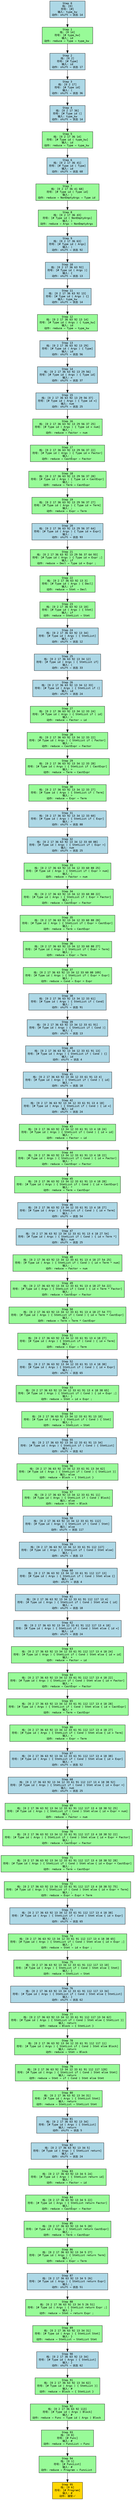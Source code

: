 digraph ParseFlow {
  rankdir=TB;
  node [shape=box, fontname="monospace", fontsize=10];
  edge [fontname="monospace"];
  step0 [label="Step 0\n栈: [0]\n符号: [#]\n输入: type_kw\n动作: shift → 状态 14", style=filled, fillcolor=lightblue];
  step1 [label="Step 1\n栈: [0 14]\n符号: [# type_kw]\n输入: id\n动作: reduce → Type → type_kw ", style=filled, fillcolor=palegreen];
  step2 [label="Step 2\n栈: [0 2]\n符号: [# Type]\n输入: id\n动作: shift → 状态 17", style=filled, fillcolor=lightblue];
  step3 [label="Step 3\n栈: [0 2 17]\n符号: [# Type id]\n输入: (\n动作: shift → 状态 36", style=filled, fillcolor=lightblue];
  step4 [label="Step 4\n栈: [0 2 17 36]\n符号: [# Type id (]\n输入: type_kw\n动作: shift → 状态 14", style=filled, fillcolor=lightblue];
  step5 [label="Step 5\n栈: [0 2 17 36 14]\n符号: [# Type id ( type_kw]\n输入: id\n动作: reduce → Type → type_kw ", style=filled, fillcolor=palegreen];
  step6 [label="Step 6\n栈: [0 2 17 36 41]\n符号: [# Type id ( Type]\n输入: id\n动作: shift → 状态 68", style=filled, fillcolor=lightblue];
  step7 [label="Step 7\n栈: [0 2 17 36 41 68]\n符号: [# Type id ( Type id]\n输入: )\n动作: reduce → NonEmptyArgs → Type id ", style=filled, fillcolor=palegreen];
  step8 [label="Step 8\n栈: [0 2 17 36 43]\n符号: [# Type id ( NonEmptyArgs]\n输入: )\n动作: reduce → Args → NonEmptyArgs ", style=filled, fillcolor=palegreen];
  step9 [label="Step 9\n栈: [0 2 17 36 63]\n符号: [# Type id ( Args]\n输入: )\n动作: shift → 状态 92", style=filled, fillcolor=lightblue];
  step10 [label="Step 10\n栈: [0 2 17 36 63 92]\n符号: [# Type id ( Args )]\n输入: {\n动作: shift → 状态 13", style=filled, fillcolor=lightblue];
  step11 [label="Step 11\n栈: [0 2 17 36 63 92 13]\n符号: [# Type id ( Args ) {]\n输入: type_kw\n动作: shift → 状态 14", style=filled, fillcolor=lightblue];
  step12 [label="Step 12\n栈: [0 2 17 36 63 92 13 14]\n符号: [# Type id ( Args ) { type_kw]\n输入: id\n动作: reduce → Type → type_kw ", style=filled, fillcolor=palegreen];
  step13 [label="Step 13\n栈: [0 2 17 36 63 92 13 29]\n符号: [# Type id ( Args ) { Type]\n输入: id\n动作: shift → 状态 56", style=filled, fillcolor=lightblue];
  step14 [label="Step 14\n栈: [0 2 17 36 63 92 13 29 56]\n符号: [# Type id ( Args ) { Type id]\n输入: =\n动作: shift → 状态 37", style=filled, fillcolor=lightblue];
  step15 [label="Step 15\n栈: [0 2 17 36 63 92 13 29 56 37]\n符号: [# Type id ( Args ) { Type id =]\n输入: num\n动作: shift → 状态 25", style=filled, fillcolor=lightblue];
  step16 [label="Step 16\n栈: [0 2 17 36 63 92 13 29 56 37 25]\n符号: [# Type id ( Args ) { Type id = num]\n输入: ;\n动作: reduce → Factor → num ", style=filled, fillcolor=palegreen];
  step17 [label="Step 17\n栈: [0 2 17 36 63 92 13 29 56 37 22]\n符号: [# Type id ( Args ) { Type id = Factor]\n输入: ;\n动作: reduce → CastExpr → Factor ", style=filled, fillcolor=palegreen];
  step18 [label="Step 18\n栈: [0 2 17 36 63 92 13 29 56 37 28]\n符号: [# Type id ( Args ) { Type id = CastExpr]\n输入: ;\n动作: reduce → Term → CastExpr ", style=filled, fillcolor=palegreen];
  step19 [label="Step 19\n栈: [0 2 17 36 63 92 13 29 56 37 27]\n符号: [# Type id ( Args ) { Type id = Term]\n输入: ;\n动作: reduce → Expr → Term ", style=filled, fillcolor=palegreen];
  step20 [label="Step 20\n栈: [0 2 17 36 63 92 13 29 56 37 64]\n符号: [# Type id ( Args ) { Type id = Expr]\n输入: ;\n动作: shift → 状态 93", style=filled, fillcolor=lightblue];
  step21 [label="Step 21\n栈: [0 2 17 36 63 92 13 29 56 37 64 93]\n符号: [# Type id ( Args ) { Type id = Expr ;]\n输入: if\n动作: reduce → Decl → Type id = Expr ; ", style=filled, fillcolor=palegreen];
  step22 [label="Step 22\n栈: [0 2 17 36 63 92 13 3]\n符号: [# Type id ( Args ) { Decl]\n输入: if\n动作: reduce → Stmt → Decl ", style=filled, fillcolor=palegreen];
  step23 [label="Step 23\n栈: [0 2 17 36 63 92 13 10]\n符号: [# Type id ( Args ) { Stmt]\n输入: if\n动作: reduce → StmtList → Stmt ", style=filled, fillcolor=palegreen];
  step24 [label="Step 24\n栈: [0 2 17 36 63 92 13 34]\n符号: [# Type id ( Args ) { StmtList]\n输入: if\n动作: shift → 状态 12", style=filled, fillcolor=lightblue];
  step25 [label="Step 25\n栈: [0 2 17 36 63 92 13 34 12]\n符号: [# Type id ( Args ) { StmtList if]\n输入: (\n动作: shift → 状态 33", style=filled, fillcolor=lightblue];
  step26 [label="Step 26\n栈: [0 2 17 36 63 92 13 34 12 33]\n符号: [# Type id ( Args ) { StmtList if (]\n输入: id\n动作: shift → 状态 24", style=filled, fillcolor=lightblue];
  step27 [label="Step 27\n栈: [0 2 17 36 63 92 13 34 12 33 24]\n符号: [# Type id ( Args ) { StmtList if ( id]\n输入: >\n动作: reduce → Factor → id ", style=filled, fillcolor=palegreen];
  step28 [label="Step 28\n栈: [0 2 17 36 63 92 13 34 12 33 22]\n符号: [# Type id ( Args ) { StmtList if ( Factor]\n输入: >\n动作: reduce → CastExpr → Factor ", style=filled, fillcolor=palegreen];
  step29 [label="Step 29\n栈: [0 2 17 36 63 92 13 34 12 33 28]\n符号: [# Type id ( Args ) { StmtList if ( CastExpr]\n输入: >\n动作: reduce → Term → CastExpr ", style=filled, fillcolor=palegreen];
  step30 [label="Step 30\n栈: [0 2 17 36 63 92 13 34 12 33 27]\n符号: [# Type id ( Args ) { StmtList if ( Term]\n输入: >\n动作: reduce → Expr → Term ", style=filled, fillcolor=palegreen];
  step31 [label="Step 31\n栈: [0 2 17 36 63 92 13 34 12 33 60]\n符号: [# Type id ( Args ) { StmtList if ( Expr]\n输入: >\n动作: shift → 状态 88", style=filled, fillcolor=lightblue];
  step32 [label="Step 32\n栈: [0 2 17 36 63 92 13 34 12 33 60 88]\n符号: [# Type id ( Args ) { StmtList if ( Expr >]\n输入: num\n动作: shift → 状态 25", style=filled, fillcolor=lightblue];
  step33 [label="Step 33\n栈: [0 2 17 36 63 92 13 34 12 33 60 88 25]\n符号: [# Type id ( Args ) { StmtList if ( Expr > num]\n输入: )\n动作: reduce → Factor → num ", style=filled, fillcolor=palegreen];
  step34 [label="Step 34\n栈: [0 2 17 36 63 92 13 34 12 33 60 88 22]\n符号: [# Type id ( Args ) { StmtList if ( Expr > Factor]\n输入: )\n动作: reduce → CastExpr → Factor ", style=filled, fillcolor=palegreen];
  step35 [label="Step 35\n栈: [0 2 17 36 63 92 13 34 12 33 60 88 28]\n符号: [# Type id ( Args ) { StmtList if ( Expr > CastExpr]\n输入: )\n动作: reduce → Term → CastExpr ", style=filled, fillcolor=palegreen];
  step36 [label="Step 36\n栈: [0 2 17 36 63 92 13 34 12 33 60 88 27]\n符号: [# Type id ( Args ) { StmtList if ( Expr > Term]\n输入: )\n动作: reduce → Expr → Term ", style=filled, fillcolor=palegreen];
  step37 [label="Step 37\n栈: [0 2 17 36 63 92 13 34 12 33 60 88 109]\n符号: [# Type id ( Args ) { StmtList if ( Expr > Expr]\n输入: )\n动作: reduce → Cond → Expr > Expr ", style=filled, fillcolor=palegreen];
  step38 [label="Step 38\n栈: [0 2 17 36 63 92 13 34 12 33 61]\n符号: [# Type id ( Args ) { StmtList if ( Cond]\n输入: )\n动作: shift → 状态 91", style=filled, fillcolor=lightblue];
  step39 [label="Step 39\n栈: [0 2 17 36 63 92 13 34 12 33 61 91]\n符号: [# Type id ( Args ) { StmtList if ( Cond )]\n输入: {\n动作: shift → 状态 13", style=filled, fillcolor=lightblue];
  step40 [label="Step 40\n栈: [0 2 17 36 63 92 13 34 12 33 61 91 13]\n符号: [# Type id ( Args ) { StmtList if ( Cond ) {]\n输入: id\n动作: shift → 状态 4", style=filled, fillcolor=lightblue];
  step41 [label="Step 41\n栈: [0 2 17 36 63 92 13 34 12 33 61 91 13 4]\n符号: [# Type id ( Args ) { StmtList if ( Cond ) { id]\n输入: =\n动作: shift → 状态 18", style=filled, fillcolor=lightblue];
  step42 [label="Step 42\n栈: [0 2 17 36 63 92 13 34 12 33 61 91 13 4 18]\n符号: [# Type id ( Args ) { StmtList if ( Cond ) { id =]\n输入: id\n动作: shift → 状态 24", style=filled, fillcolor=lightblue];
  step43 [label="Step 43\n栈: [0 2 17 36 63 92 13 34 12 33 61 91 13 4 18 24]\n符号: [# Type id ( Args ) { StmtList if ( Cond ) { id = id]\n输入: *\n动作: reduce → Factor → id ", style=filled, fillcolor=palegreen];
  step44 [label="Step 44\n栈: [0 2 17 36 63 92 13 34 12 33 61 91 13 4 18 22]\n符号: [# Type id ( Args ) { StmtList if ( Cond ) { id = Factor]\n输入: *\n动作: reduce → CastExpr → Factor ", style=filled, fillcolor=palegreen];
  step45 [label="Step 45\n栈: [0 2 17 36 63 92 13 34 12 33 61 91 13 4 18 28]\n符号: [# Type id ( Args ) { StmtList if ( Cond ) { id = CastExpr]\n输入: *\n动作: reduce → Term → CastExpr ", style=filled, fillcolor=palegreen];
  step46 [label="Step 46\n栈: [0 2 17 36 63 92 13 34 12 33 61 91 13 4 18 27]\n符号: [# Type id ( Args ) { StmtList if ( Cond ) { id = Term]\n输入: *\n动作: shift → 状态 54", style=filled, fillcolor=lightblue];
  step47 [label="Step 47\n栈: [0 2 17 36 63 92 13 34 12 33 61 91 13 4 18 27 54]\n符号: [# Type id ( Args ) { StmtList if ( Cond ) { id = Term *]\n输入: num\n动作: shift → 状态 25", style=filled, fillcolor=lightblue];
  step48 [label="Step 48\n栈: [0 2 17 36 63 92 13 34 12 33 61 91 13 4 18 27 54 25]\n符号: [# Type id ( Args ) { StmtList if ( Cond ) { id = Term * num]\n输入: ;\n动作: reduce → Factor → num ", style=filled, fillcolor=palegreen];
  step49 [label="Step 49\n栈: [0 2 17 36 63 92 13 34 12 33 61 91 13 4 18 27 54 22]\n符号: [# Type id ( Args ) { StmtList if ( Cond ) { id = Term * Factor]\n输入: ;\n动作: reduce → CastExpr → Factor ", style=filled, fillcolor=palegreen];
  step50 [label="Step 50\n栈: [0 2 17 36 63 92 13 34 12 33 61 91 13 4 18 27 54 77]\n符号: [# Type id ( Args ) { StmtList if ( Cond ) { id = Term * CastExpr]\n输入: ;\n动作: reduce → Term → Term * CastExpr ", style=filled, fillcolor=palegreen];
  step51 [label="Step 51\n栈: [0 2 17 36 63 92 13 34 12 33 61 91 13 4 18 27]\n符号: [# Type id ( Args ) { StmtList if ( Cond ) { id = Term]\n输入: ;\n动作: reduce → Expr → Term ", style=filled, fillcolor=palegreen];
  step52 [label="Step 52\n栈: [0 2 17 36 63 92 13 34 12 33 61 91 13 4 18 38]\n符号: [# Type id ( Args ) { StmtList if ( Cond ) { id = Expr]\n输入: ;\n动作: shift → 状态 65", style=filled, fillcolor=lightblue];
  step53 [label="Step 53\n栈: [0 2 17 36 63 92 13 34 12 33 61 91 13 4 18 38 65]\n符号: [# Type id ( Args ) { StmtList if ( Cond ) { id = Expr ;]\n输入: }\n动作: reduce → Stmt → id = Expr ; ", style=filled, fillcolor=palegreen];
  step54 [label="Step 54\n栈: [0 2 17 36 63 92 13 34 12 33 61 91 13 10]\n符号: [# Type id ( Args ) { StmtList if ( Cond ) { Stmt]\n输入: }\n动作: reduce → StmtList → Stmt ", style=filled, fillcolor=palegreen];
  step55 [label="Step 55\n栈: [0 2 17 36 63 92 13 34 12 33 61 91 13 34]\n符号: [# Type id ( Args ) { StmtList if ( Cond ) { StmtList]\n输入: }\n动作: shift → 状态 62", style=filled, fillcolor=lightblue];
  step56 [label="Step 56\n栈: [0 2 17 36 63 92 13 34 12 33 61 91 13 34 62]\n符号: [# Type id ( Args ) { StmtList if ( Cond ) { StmtList }]\n输入: else\n动作: reduce → Block → { StmtList } ", style=filled, fillcolor=palegreen];
  step57 [label="Step 57\n栈: [0 2 17 36 63 92 13 34 12 33 61 91 11]\n符号: [# Type id ( Args ) { StmtList if ( Cond ) Block]\n输入: else\n动作: reduce → Stmt → Block ", style=filled, fillcolor=palegreen];
  step58 [label="Step 58\n栈: [0 2 17 36 63 92 13 34 12 33 61 91 112]\n符号: [# Type id ( Args ) { StmtList if ( Cond ) Stmt]\n输入: else\n动作: shift → 状态 117", style=filled, fillcolor=lightblue];
  step59 [label="Step 59\n栈: [0 2 17 36 63 92 13 34 12 33 61 91 112 117]\n符号: [# Type id ( Args ) { StmtList if ( Cond ) Stmt else]\n输入: {\n动作: shift → 状态 13", style=filled, fillcolor=lightblue];
  step60 [label="Step 60\n栈: [0 2 17 36 63 92 13 34 12 33 61 91 112 117 13]\n符号: [# Type id ( Args ) { StmtList if ( Cond ) Stmt else {]\n输入: id\n动作: shift → 状态 4", style=filled, fillcolor=lightblue];
  step61 [label="Step 61\n栈: [0 2 17 36 63 92 13 34 12 33 61 91 112 117 13 4]\n符号: [# Type id ( Args ) { StmtList if ( Cond ) Stmt else { id]\n输入: =\n动作: shift → 状态 18", style=filled, fillcolor=lightblue];
  step62 [label="Step 62\n栈: [0 2 17 36 63 92 13 34 12 33 61 91 112 117 13 4 18]\n符号: [# Type id ( Args ) { StmtList if ( Cond ) Stmt else { id =]\n输入: id\n动作: shift → 状态 24", style=filled, fillcolor=lightblue];
  step63 [label="Step 63\n栈: [0 2 17 36 63 92 13 34 12 33 61 91 112 117 13 4 18 24]\n符号: [# Type id ( Args ) { StmtList if ( Cond ) Stmt else { id = id]\n输入: +\n动作: reduce → Factor → id ", style=filled, fillcolor=palegreen];
  step64 [label="Step 64\n栈: [0 2 17 36 63 92 13 34 12 33 61 91 112 117 13 4 18 22]\n符号: [# Type id ( Args ) { StmtList if ( Cond ) Stmt else { id = Factor]\n输入: +\n动作: reduce → CastExpr → Factor ", style=filled, fillcolor=palegreen];
  step65 [label="Step 65\n栈: [0 2 17 36 63 92 13 34 12 33 61 91 112 117 13 4 18 28]\n符号: [# Type id ( Args ) { StmtList if ( Cond ) Stmt else { id = CastExpr]\n输入: +\n动作: reduce → Term → CastExpr ", style=filled, fillcolor=palegreen];
  step66 [label="Step 66\n栈: [0 2 17 36 63 92 13 34 12 33 61 91 112 117 13 4 18 27]\n符号: [# Type id ( Args ) { StmtList if ( Cond ) Stmt else { id = Term]\n输入: +\n动作: reduce → Expr → Term ", style=filled, fillcolor=palegreen];
  step67 [label="Step 67\n栈: [0 2 17 36 63 92 13 34 12 33 61 91 112 117 13 4 18 38]\n符号: [# Type id ( Args ) { StmtList if ( Cond ) Stmt else { id = Expr]\n输入: +\n动作: shift → 状态 52", style=filled, fillcolor=lightblue];
  step68 [label="Step 68\n栈: [0 2 17 36 63 92 13 34 12 33 61 91 112 117 13 4 18 38 52]\n符号: [# Type id ( Args ) { StmtList if ( Cond ) Stmt else { id = Expr +]\n输入: num\n动作: shift → 状态 25", style=filled, fillcolor=lightblue];
  step69 [label="Step 69\n栈: [0 2 17 36 63 92 13 34 12 33 61 91 112 117 13 4 18 38 52 25]\n符号: [# Type id ( Args ) { StmtList if ( Cond ) Stmt else { id = Expr + num]\n输入: ;\n动作: reduce → Factor → num ", style=filled, fillcolor=palegreen];
  step70 [label="Step 70\n栈: [0 2 17 36 63 92 13 34 12 33 61 91 112 117 13 4 18 38 52 22]\n符号: [# Type id ( Args ) { StmtList if ( Cond ) Stmt else { id = Expr + Factor]\n输入: ;\n动作: reduce → CastExpr → Factor ", style=filled, fillcolor=palegreen];
  step71 [label="Step 71\n栈: [0 2 17 36 63 92 13 34 12 33 61 91 112 117 13 4 18 38 52 28]\n符号: [# Type id ( Args ) { StmtList if ( Cond ) Stmt else { id = Expr + CastExpr]\n输入: ;\n动作: reduce → Term → CastExpr ", style=filled, fillcolor=palegreen];
  step72 [label="Step 72\n栈: [0 2 17 36 63 92 13 34 12 33 61 91 112 117 13 4 18 38 52 75]\n符号: [# Type id ( Args ) { StmtList if ( Cond ) Stmt else { id = Expr + Term]\n输入: ;\n动作: reduce → Expr → Expr + Term ", style=filled, fillcolor=palegreen];
  step73 [label="Step 73\n栈: [0 2 17 36 63 92 13 34 12 33 61 91 112 117 13 4 18 38]\n符号: [# Type id ( Args ) { StmtList if ( Cond ) Stmt else { id = Expr]\n输入: ;\n动作: shift → 状态 65", style=filled, fillcolor=lightblue];
  step74 [label="Step 74\n栈: [0 2 17 36 63 92 13 34 12 33 61 91 112 117 13 4 18 38 65]\n符号: [# Type id ( Args ) { StmtList if ( Cond ) Stmt else { id = Expr ;]\n输入: }\n动作: reduce → Stmt → id = Expr ; ", style=filled, fillcolor=palegreen];
  step75 [label="Step 75\n栈: [0 2 17 36 63 92 13 34 12 33 61 91 112 117 13 10]\n符号: [# Type id ( Args ) { StmtList if ( Cond ) Stmt else { Stmt]\n输入: }\n动作: reduce → StmtList → Stmt ", style=filled, fillcolor=palegreen];
  step76 [label="Step 76\n栈: [0 2 17 36 63 92 13 34 12 33 61 91 112 117 13 34]\n符号: [# Type id ( Args ) { StmtList if ( Cond ) Stmt else { StmtList]\n输入: }\n动作: shift → 状态 62", style=filled, fillcolor=lightblue];
  step77 [label="Step 77\n栈: [0 2 17 36 63 92 13 34 12 33 61 91 112 117 13 34 62]\n符号: [# Type id ( Args ) { StmtList if ( Cond ) Stmt else { StmtList }]\n输入: return\n动作: reduce → Block → { StmtList } ", style=filled, fillcolor=palegreen];
  step78 [label="Step 78\n栈: [0 2 17 36 63 92 13 34 12 33 61 91 112 117 11]\n符号: [# Type id ( Args ) { StmtList if ( Cond ) Stmt else Block]\n输入: return\n动作: reduce → Stmt → Block ", style=filled, fillcolor=palegreen];
  step79 [label="Step 79\n栈: [0 2 17 36 63 92 13 34 12 33 61 91 112 117 120]\n符号: [# Type id ( Args ) { StmtList if ( Cond ) Stmt else Stmt]\n输入: return\n动作: reduce → Stmt → if ( Cond ) Stmt else Stmt ", style=filled, fillcolor=palegreen];
  step80 [label="Step 80\n栈: [0 2 17 36 63 92 13 34 31]\n符号: [# Type id ( Args ) { StmtList Stmt]\n输入: return\n动作: reduce → StmtList → StmtList Stmt ", style=filled, fillcolor=palegreen];
  step81 [label="Step 81\n栈: [0 2 17 36 63 92 13 34]\n符号: [# Type id ( Args ) { StmtList]\n输入: return\n动作: shift → 状态 5", style=filled, fillcolor=lightblue];
  step82 [label="Step 82\n栈: [0 2 17 36 63 92 13 34 5]\n符号: [# Type id ( Args ) { StmtList return]\n输入: id\n动作: shift → 状态 24", style=filled, fillcolor=lightblue];
  step83 [label="Step 83\n栈: [0 2 17 36 63 92 13 34 5 24]\n符号: [# Type id ( Args ) { StmtList return id]\n输入: ;\n动作: reduce → Factor → id ", style=filled, fillcolor=palegreen];
  step84 [label="Step 84\n栈: [0 2 17 36 63 92 13 34 5 22]\n符号: [# Type id ( Args ) { StmtList return Factor]\n输入: ;\n动作: reduce → CastExpr → Factor ", style=filled, fillcolor=palegreen];
  step85 [label="Step 85\n栈: [0 2 17 36 63 92 13 34 5 28]\n符号: [# Type id ( Args ) { StmtList return CastExpr]\n输入: ;\n动作: reduce → Term → CastExpr ", style=filled, fillcolor=palegreen];
  step86 [label="Step 86\n栈: [0 2 17 36 63 92 13 34 5 27]\n符号: [# Type id ( Args ) { StmtList return Term]\n输入: ;\n动作: reduce → Expr → Term ", style=filled, fillcolor=palegreen];
  step87 [label="Step 87\n栈: [0 2 17 36 63 92 13 34 5 26]\n符号: [# Type id ( Args ) { StmtList return Expr]\n输入: ;\n动作: shift → 状态 51", style=filled, fillcolor=lightblue];
  step88 [label="Step 88\n栈: [0 2 17 36 63 92 13 34 5 26 51]\n符号: [# Type id ( Args ) { StmtList return Expr ;]\n输入: }\n动作: reduce → Stmt → return Expr ; ", style=filled, fillcolor=palegreen];
  step89 [label="Step 89\n栈: [0 2 17 36 63 92 13 34 31]\n符号: [# Type id ( Args ) { StmtList Stmt]\n输入: }\n动作: reduce → StmtList → StmtList Stmt ", style=filled, fillcolor=palegreen];
  step90 [label="Step 90\n栈: [0 2 17 36 63 92 13 34]\n符号: [# Type id ( Args ) { StmtList]\n输入: }\n动作: shift → 状态 62", style=filled, fillcolor=lightblue];
  step91 [label="Step 91\n栈: [0 2 17 36 63 92 13 34 62]\n符号: [# Type id ( Args ) { StmtList }]\n输入: #\n动作: reduce → Block → { StmtList } ", style=filled, fillcolor=palegreen];
  step92 [label="Step 92\n栈: [0 2 17 36 63 92 113]\n符号: [# Type id ( Args ) Block]\n输入: #\n动作: reduce → Func → Type id ( Args ) Block ", style=filled, fillcolor=palegreen];
  step93 [label="Step 93\n栈: [0 8]\n符号: [# Func]\n输入: #\n动作: reduce → FuncList → Func ", style=filled, fillcolor=palegreen];
  step94 [label="Step 94\n栈: [0 1]\n符号: [# FuncList]\n输入: #\n动作: reduce → Program → FuncList ", style=filled, fillcolor=palegreen];
  step95 [label="Step 95\n栈: [0 6]\n符号: [# Program]\n输入: #\n动作: 接受 ✅", style=filled, fillcolor=gold];
  step0 -> step1;
  step1 -> step2;
  step2 -> step3;
  step3 -> step4;
  step4 -> step5;
  step5 -> step6;
  step6 -> step7;
  step7 -> step8;
  step8 -> step9;
  step9 -> step10;
  step10 -> step11;
  step11 -> step12;
  step12 -> step13;
  step13 -> step14;
  step14 -> step15;
  step15 -> step16;
  step16 -> step17;
  step17 -> step18;
  step18 -> step19;
  step19 -> step20;
  step20 -> step21;
  step21 -> step22;
  step22 -> step23;
  step23 -> step24;
  step24 -> step25;
  step25 -> step26;
  step26 -> step27;
  step27 -> step28;
  step28 -> step29;
  step29 -> step30;
  step30 -> step31;
  step31 -> step32;
  step32 -> step33;
  step33 -> step34;
  step34 -> step35;
  step35 -> step36;
  step36 -> step37;
  step37 -> step38;
  step38 -> step39;
  step39 -> step40;
  step40 -> step41;
  step41 -> step42;
  step42 -> step43;
  step43 -> step44;
  step44 -> step45;
  step45 -> step46;
  step46 -> step47;
  step47 -> step48;
  step48 -> step49;
  step49 -> step50;
  step50 -> step51;
  step51 -> step52;
  step52 -> step53;
  step53 -> step54;
  step54 -> step55;
  step55 -> step56;
  step56 -> step57;
  step57 -> step58;
  step58 -> step59;
  step59 -> step60;
  step60 -> step61;
  step61 -> step62;
  step62 -> step63;
  step63 -> step64;
  step64 -> step65;
  step65 -> step66;
  step66 -> step67;
  step67 -> step68;
  step68 -> step69;
  step69 -> step70;
  step70 -> step71;
  step71 -> step72;
  step72 -> step73;
  step73 -> step74;
  step74 -> step75;
  step75 -> step76;
  step76 -> step77;
  step77 -> step78;
  step78 -> step79;
  step79 -> step80;
  step80 -> step81;
  step81 -> step82;
  step82 -> step83;
  step83 -> step84;
  step84 -> step85;
  step85 -> step86;
  step86 -> step87;
  step87 -> step88;
  step88 -> step89;
  step89 -> step90;
  step90 -> step91;
  step91 -> step92;
  step92 -> step93;
  step93 -> step94;
  step94 -> step95;
}
